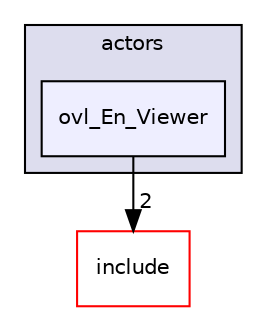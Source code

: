 digraph "src/overlays/actors/ovl_En_Viewer" {
  compound=true
  node [ fontsize="10", fontname="Helvetica"];
  edge [ labelfontsize="10", labelfontname="Helvetica"];
  subgraph clusterdir_e93473484be31ce7bcb356bd643a22f8 {
    graph [ bgcolor="#ddddee", pencolor="black", label="actors" fontname="Helvetica", fontsize="10", URL="dir_e93473484be31ce7bcb356bd643a22f8.html"]
  dir_6305c38be22405bf6378473412d741d7 [shape=box, label="ovl_En_Viewer", style="filled", fillcolor="#eeeeff", pencolor="black", URL="dir_6305c38be22405bf6378473412d741d7.html"];
  }
  dir_d44c64559bbebec7f509842c48db8b23 [shape=box label="include" fillcolor="white" style="filled" color="red" URL="dir_d44c64559bbebec7f509842c48db8b23.html"];
  dir_6305c38be22405bf6378473412d741d7->dir_d44c64559bbebec7f509842c48db8b23 [headlabel="2", labeldistance=1.5 headhref="dir_000373_000000.html"];
}
